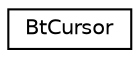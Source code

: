 digraph "Graphical Class Hierarchy"
{
 // LATEX_PDF_SIZE
  edge [fontname="Helvetica",fontsize="10",labelfontname="Helvetica",labelfontsize="10"];
  node [fontname="Helvetica",fontsize="10",shape=record];
  rankdir="LR";
  Node0 [label="BtCursor",height=0.2,width=0.4,color="black", fillcolor="white", style="filled",URL="$db/d1b/sqlite3_8c.html#d9/d6e/structBtCursor",tooltip=" "];
}
